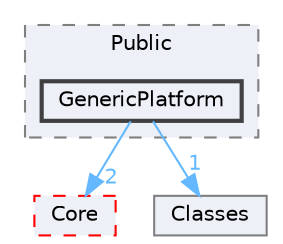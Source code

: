 digraph "GenericPlatform"
{
 // INTERACTIVE_SVG=YES
 // LATEX_PDF_SIZE
  bgcolor="transparent";
  edge [fontname=Helvetica,fontsize=10,labelfontname=Helvetica,labelfontsize=10];
  node [fontname=Helvetica,fontsize=10,shape=box,height=0.2,width=0.4];
  compound=true
  subgraph clusterdir_191825209463daf9042f31050b08e3fa {
    graph [ bgcolor="#edf0f7", pencolor="grey50", label="Public", fontname=Helvetica,fontsize=10 style="filled,dashed", URL="dir_191825209463daf9042f31050b08e3fa.html",tooltip=""]
  dir_4c3dc336a8d9460c919185aa7cf75d5c [label="GenericPlatform", fillcolor="#edf0f7", color="grey25", style="filled,bold", URL="dir_4c3dc336a8d9460c919185aa7cf75d5c.html",tooltip=""];
  }
  dir_0e6cddcc9caa1238c7f3774224afaa45 [label="Core", fillcolor="#edf0f7", color="red", style="filled,dashed", URL="dir_0e6cddcc9caa1238c7f3774224afaa45.html",tooltip=""];
  dir_b416e4a6b1b1bb65a00255693874853a [label="Classes", fillcolor="#edf0f7", color="grey50", style="filled", URL="dir_b416e4a6b1b1bb65a00255693874853a.html",tooltip=""];
  dir_4c3dc336a8d9460c919185aa7cf75d5c->dir_0e6cddcc9caa1238c7f3774224afaa45 [headlabel="2", labeldistance=1.5 headhref="dir_000433_000266.html" href="dir_000433_000266.html" color="steelblue1" fontcolor="steelblue1"];
  dir_4c3dc336a8d9460c919185aa7cf75d5c->dir_b416e4a6b1b1bb65a00255693874853a [headlabel="1", labeldistance=1.5 headhref="dir_000433_000196.html" href="dir_000433_000196.html" color="steelblue1" fontcolor="steelblue1"];
}
